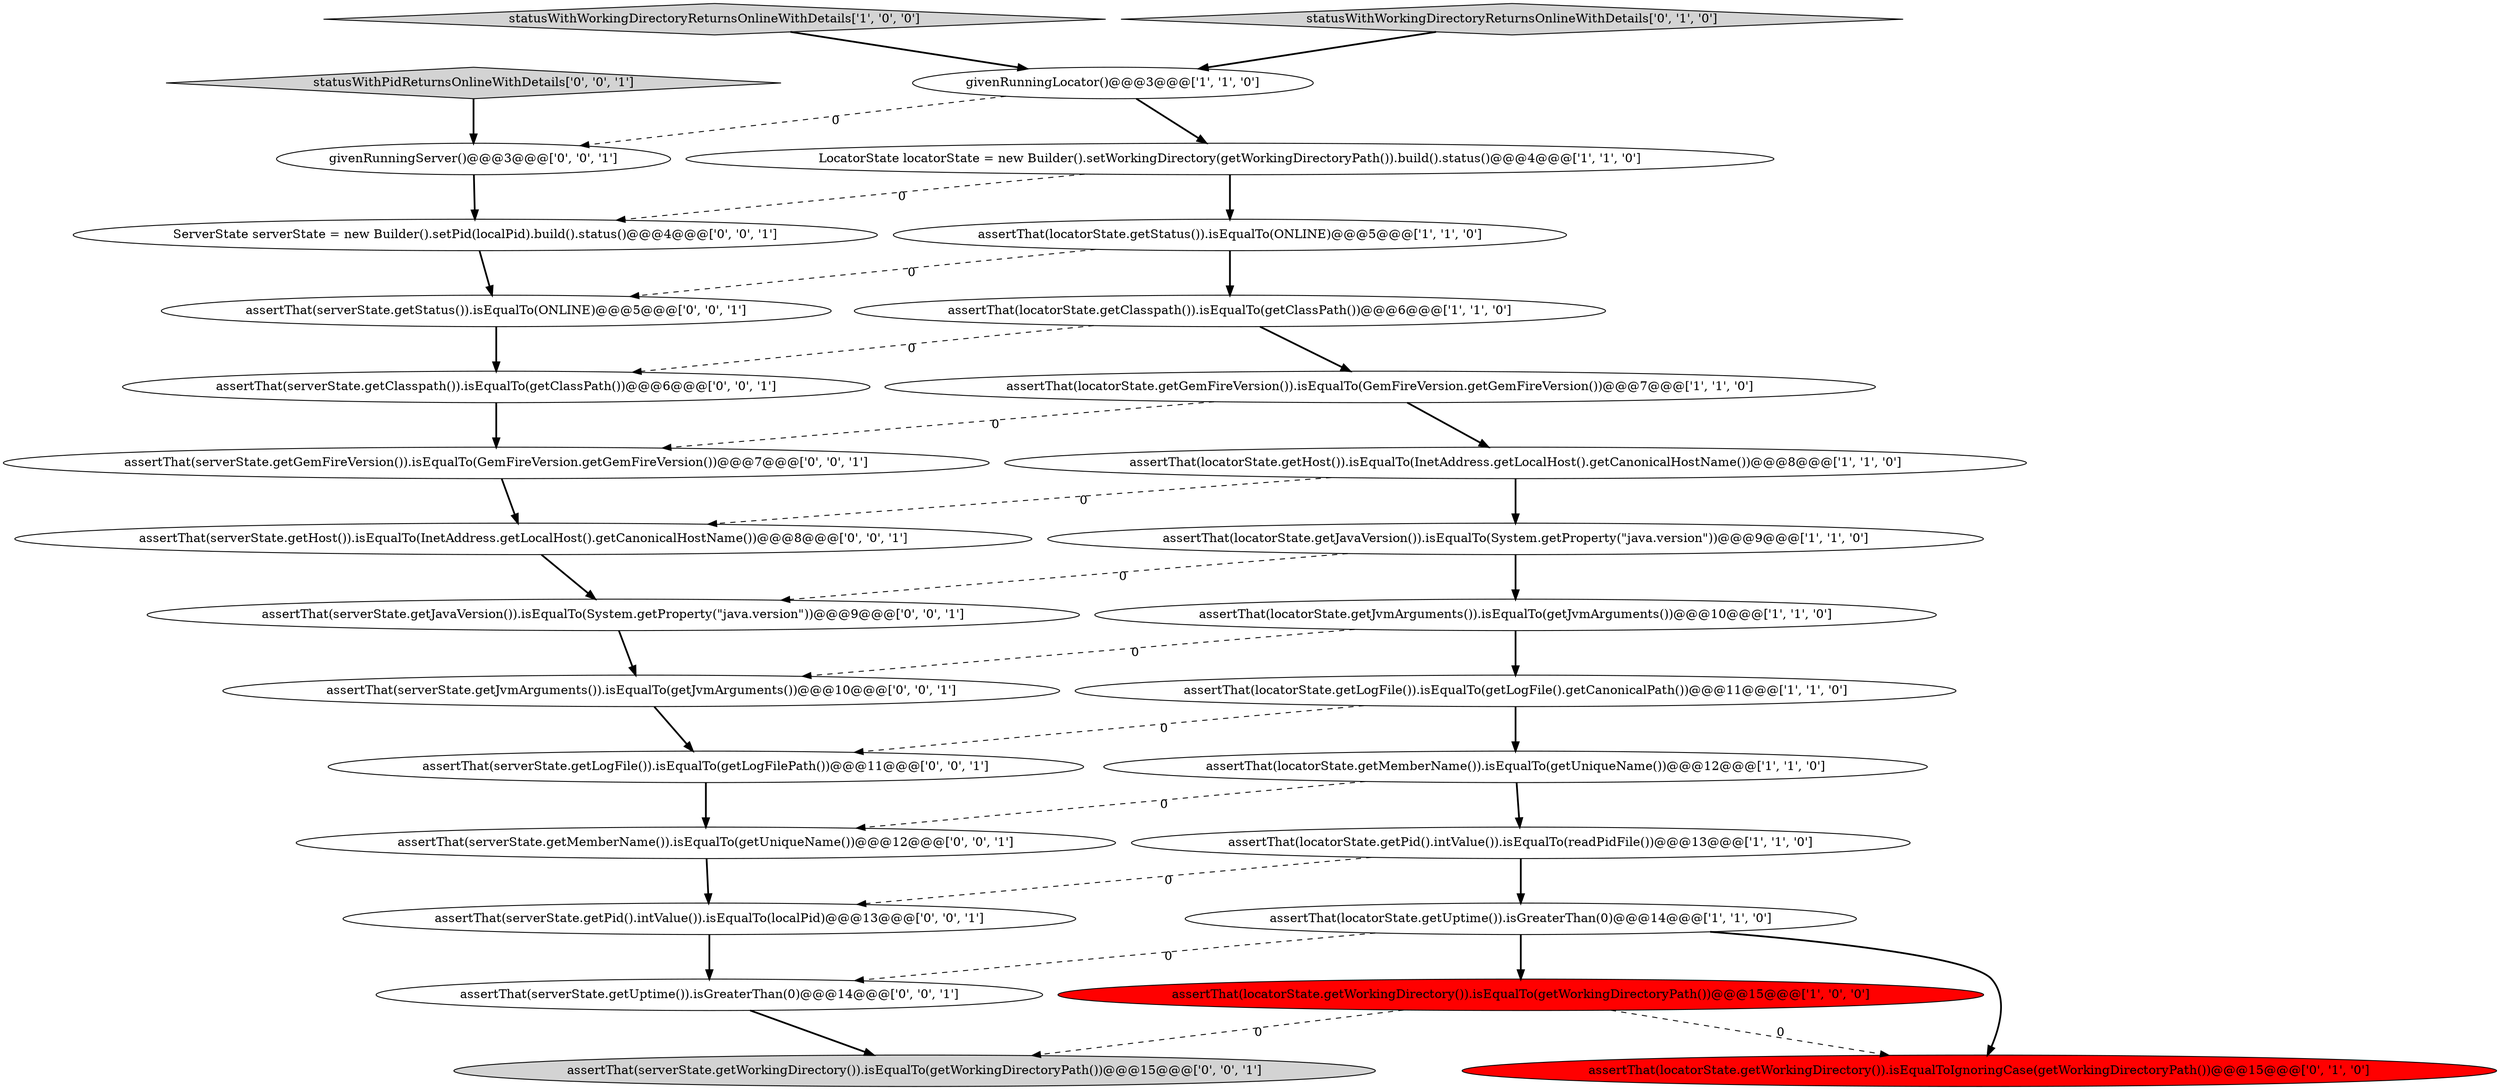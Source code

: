 digraph {
21 [style = filled, label = "assertThat(serverState.getClasspath()).isEqualTo(getClassPath())@@@6@@@['0', '0', '1']", fillcolor = white, shape = ellipse image = "AAA0AAABBB3BBB"];
23 [style = filled, label = "assertThat(serverState.getWorkingDirectory()).isEqualTo(getWorkingDirectoryPath())@@@15@@@['0', '0', '1']", fillcolor = lightgray, shape = ellipse image = "AAA0AAABBB3BBB"];
7 [style = filled, label = "assertThat(locatorState.getJvmArguments()).isEqualTo(getJvmArguments())@@@10@@@['1', '1', '0']", fillcolor = white, shape = ellipse image = "AAA0AAABBB1BBB"];
24 [style = filled, label = "assertThat(serverState.getUptime()).isGreaterThan(0)@@@14@@@['0', '0', '1']", fillcolor = white, shape = ellipse image = "AAA0AAABBB3BBB"];
18 [style = filled, label = "assertThat(serverState.getStatus()).isEqualTo(ONLINE)@@@5@@@['0', '0', '1']", fillcolor = white, shape = ellipse image = "AAA0AAABBB3BBB"];
25 [style = filled, label = "assertThat(serverState.getMemberName()).isEqualTo(getUniqueName())@@@12@@@['0', '0', '1']", fillcolor = white, shape = ellipse image = "AAA0AAABBB3BBB"];
28 [style = filled, label = "statusWithPidReturnsOnlineWithDetails['0', '0', '1']", fillcolor = lightgray, shape = diamond image = "AAA0AAABBB3BBB"];
22 [style = filled, label = "assertThat(serverState.getJavaVersion()).isEqualTo(System.getProperty(\"java.version\"))@@@9@@@['0', '0', '1']", fillcolor = white, shape = ellipse image = "AAA0AAABBB3BBB"];
10 [style = filled, label = "assertThat(locatorState.getLogFile()).isEqualTo(getLogFile().getCanonicalPath())@@@11@@@['1', '1', '0']", fillcolor = white, shape = ellipse image = "AAA0AAABBB1BBB"];
3 [style = filled, label = "assertThat(locatorState.getPid().intValue()).isEqualTo(readPidFile())@@@13@@@['1', '1', '0']", fillcolor = white, shape = ellipse image = "AAA0AAABBB1BBB"];
8 [style = filled, label = "LocatorState locatorState = new Builder().setWorkingDirectory(getWorkingDirectoryPath()).build().status()@@@4@@@['1', '1', '0']", fillcolor = white, shape = ellipse image = "AAA0AAABBB1BBB"];
11 [style = filled, label = "statusWithWorkingDirectoryReturnsOnlineWithDetails['1', '0', '0']", fillcolor = lightgray, shape = diamond image = "AAA0AAABBB1BBB"];
5 [style = filled, label = "assertThat(locatorState.getMemberName()).isEqualTo(getUniqueName())@@@12@@@['1', '1', '0']", fillcolor = white, shape = ellipse image = "AAA0AAABBB1BBB"];
6 [style = filled, label = "assertThat(locatorState.getStatus()).isEqualTo(ONLINE)@@@5@@@['1', '1', '0']", fillcolor = white, shape = ellipse image = "AAA0AAABBB1BBB"];
29 [style = filled, label = "assertThat(serverState.getGemFireVersion()).isEqualTo(GemFireVersion.getGemFireVersion())@@@7@@@['0', '0', '1']", fillcolor = white, shape = ellipse image = "AAA0AAABBB3BBB"];
14 [style = filled, label = "assertThat(locatorState.getWorkingDirectory()).isEqualToIgnoringCase(getWorkingDirectoryPath())@@@15@@@['0', '1', '0']", fillcolor = red, shape = ellipse image = "AAA1AAABBB2BBB"];
16 [style = filled, label = "assertThat(serverState.getHost()).isEqualTo(InetAddress.getLocalHost().getCanonicalHostName())@@@8@@@['0', '0', '1']", fillcolor = white, shape = ellipse image = "AAA0AAABBB3BBB"];
9 [style = filled, label = "assertThat(locatorState.getWorkingDirectory()).isEqualTo(getWorkingDirectoryPath())@@@15@@@['1', '0', '0']", fillcolor = red, shape = ellipse image = "AAA1AAABBB1BBB"];
4 [style = filled, label = "assertThat(locatorState.getHost()).isEqualTo(InetAddress.getLocalHost().getCanonicalHostName())@@@8@@@['1', '1', '0']", fillcolor = white, shape = ellipse image = "AAA0AAABBB1BBB"];
26 [style = filled, label = "assertThat(serverState.getLogFile()).isEqualTo(getLogFilePath())@@@11@@@['0', '0', '1']", fillcolor = white, shape = ellipse image = "AAA0AAABBB3BBB"];
0 [style = filled, label = "givenRunningLocator()@@@3@@@['1', '1', '0']", fillcolor = white, shape = ellipse image = "AAA0AAABBB1BBB"];
1 [style = filled, label = "assertThat(locatorState.getJavaVersion()).isEqualTo(System.getProperty(\"java.version\"))@@@9@@@['1', '1', '0']", fillcolor = white, shape = ellipse image = "AAA0AAABBB1BBB"];
19 [style = filled, label = "assertThat(serverState.getJvmArguments()).isEqualTo(getJvmArguments())@@@10@@@['0', '0', '1']", fillcolor = white, shape = ellipse image = "AAA0AAABBB3BBB"];
17 [style = filled, label = "ServerState serverState = new Builder().setPid(localPid).build().status()@@@4@@@['0', '0', '1']", fillcolor = white, shape = ellipse image = "AAA0AAABBB3BBB"];
2 [style = filled, label = "assertThat(locatorState.getUptime()).isGreaterThan(0)@@@14@@@['1', '1', '0']", fillcolor = white, shape = ellipse image = "AAA0AAABBB1BBB"];
12 [style = filled, label = "assertThat(locatorState.getGemFireVersion()).isEqualTo(GemFireVersion.getGemFireVersion())@@@7@@@['1', '1', '0']", fillcolor = white, shape = ellipse image = "AAA0AAABBB1BBB"];
27 [style = filled, label = "assertThat(serverState.getPid().intValue()).isEqualTo(localPid)@@@13@@@['0', '0', '1']", fillcolor = white, shape = ellipse image = "AAA0AAABBB3BBB"];
15 [style = filled, label = "statusWithWorkingDirectoryReturnsOnlineWithDetails['0', '1', '0']", fillcolor = lightgray, shape = diamond image = "AAA0AAABBB2BBB"];
13 [style = filled, label = "assertThat(locatorState.getClasspath()).isEqualTo(getClassPath())@@@6@@@['1', '1', '0']", fillcolor = white, shape = ellipse image = "AAA0AAABBB1BBB"];
20 [style = filled, label = "givenRunningServer()@@@3@@@['0', '0', '1']", fillcolor = white, shape = ellipse image = "AAA0AAABBB3BBB"];
5->3 [style = bold, label=""];
20->17 [style = bold, label=""];
4->16 [style = dashed, label="0"];
22->19 [style = bold, label=""];
28->20 [style = bold, label=""];
7->10 [style = bold, label=""];
3->27 [style = dashed, label="0"];
26->25 [style = bold, label=""];
8->6 [style = bold, label=""];
5->25 [style = dashed, label="0"];
2->9 [style = bold, label=""];
16->22 [style = bold, label=""];
0->20 [style = dashed, label="0"];
1->7 [style = bold, label=""];
9->23 [style = dashed, label="0"];
1->22 [style = dashed, label="0"];
6->18 [style = dashed, label="0"];
25->27 [style = bold, label=""];
11->0 [style = bold, label=""];
10->26 [style = dashed, label="0"];
13->12 [style = bold, label=""];
21->29 [style = bold, label=""];
10->5 [style = bold, label=""];
9->14 [style = dashed, label="0"];
3->2 [style = bold, label=""];
12->4 [style = bold, label=""];
13->21 [style = dashed, label="0"];
7->19 [style = dashed, label="0"];
19->26 [style = bold, label=""];
15->0 [style = bold, label=""];
6->13 [style = bold, label=""];
2->14 [style = bold, label=""];
0->8 [style = bold, label=""];
12->29 [style = dashed, label="0"];
8->17 [style = dashed, label="0"];
27->24 [style = bold, label=""];
4->1 [style = bold, label=""];
18->21 [style = bold, label=""];
2->24 [style = dashed, label="0"];
29->16 [style = bold, label=""];
17->18 [style = bold, label=""];
24->23 [style = bold, label=""];
}
